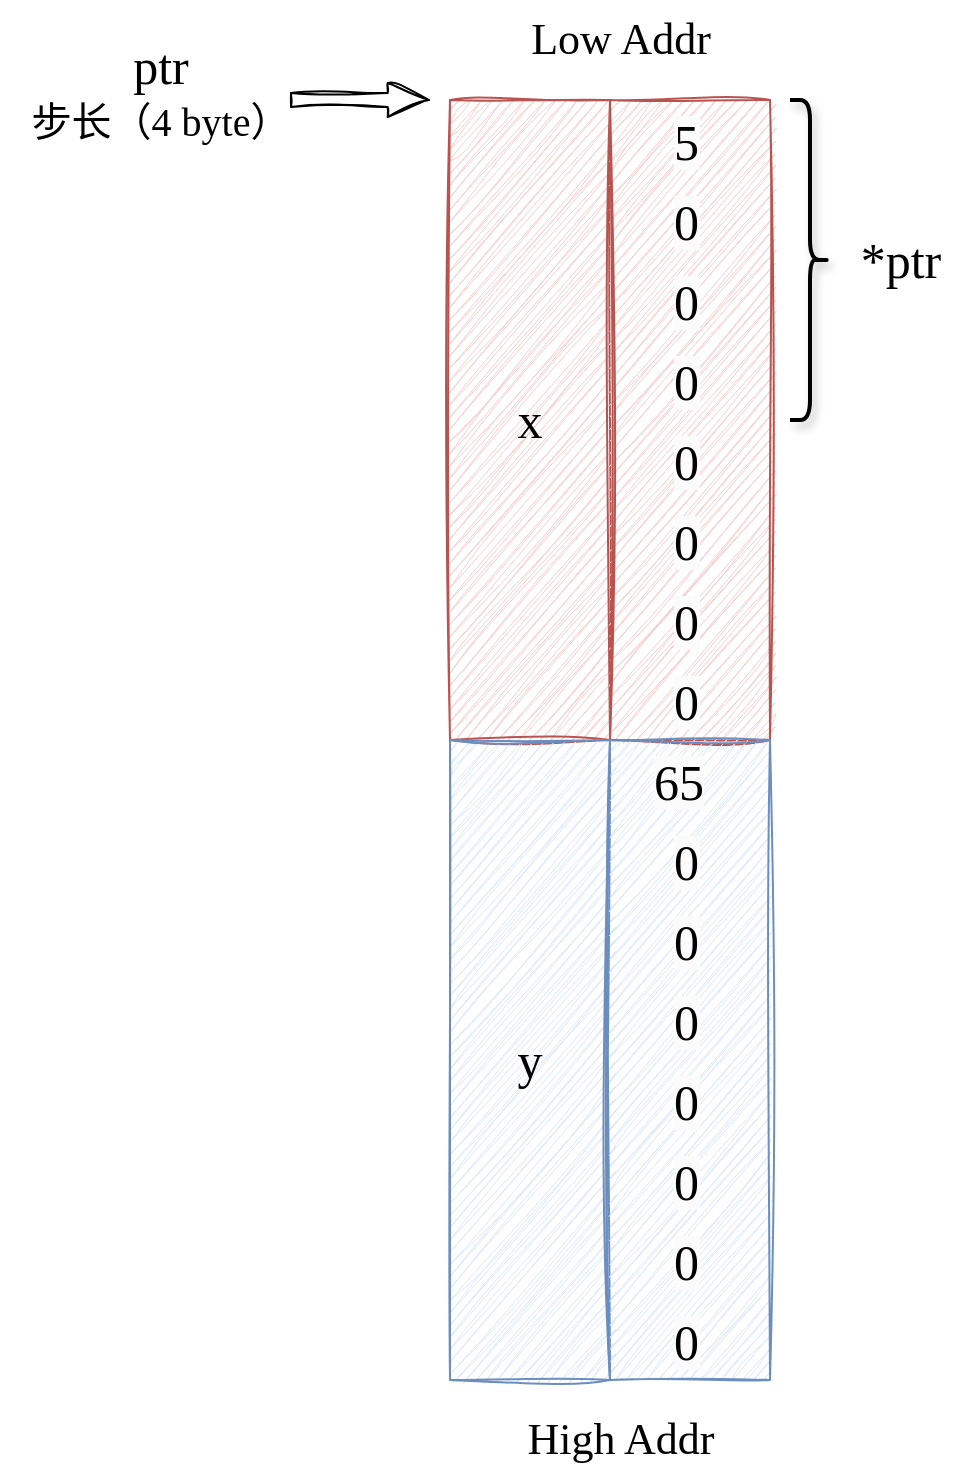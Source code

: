 <mxfile version="22.0.6" type="github">
  <diagram name="第 1 页" id="pat_4hXew9VAyKblo6Y8">
    <mxGraphModel dx="2026" dy="1111" grid="1" gridSize="10" guides="1" tooltips="1" connect="1" arrows="1" fold="1" page="1" pageScale="1" pageWidth="827" pageHeight="1169" math="0" shadow="0">
      <root>
        <mxCell id="0" />
        <mxCell id="1" parent="0" />
        <mxCell id="rZE-DujH-uAirAWZuN_i-8" value="&lt;font face=&quot;Comic Sans MS&quot; style=&quot;font-size: 25px;&quot;&gt;x&lt;/font&gt;" style="rounded=0;whiteSpace=wrap;html=1;fillColor=#f8cecc;strokeColor=#b85450;sketch=1;curveFitting=1;jiggle=2;shadow=0;" vertex="1" parent="1">
          <mxGeometry x="360" y="200" width="80" height="320" as="geometry" />
        </mxCell>
        <mxCell id="rZE-DujH-uAirAWZuN_i-9" value="&lt;font face=&quot;Comic Sans MS&quot; style=&quot;font-size: 25px;&quot;&gt;y&lt;/font&gt;" style="rounded=0;whiteSpace=wrap;html=1;fillColor=#dae8fc;strokeColor=#6c8ebf;sketch=1;curveFitting=1;jiggle=2;" vertex="1" parent="1">
          <mxGeometry x="360" y="520" width="80" height="320" as="geometry" />
        </mxCell>
        <mxCell id="rZE-DujH-uAirAWZuN_i-10" value="" style="endArrow=classic;html=1;rounded=0;fontFamily=Helvetica;fontSize=12;fontColor=default;sketch=1;curveFitting=1;jiggle=2;shape=flexArrow;endWidth=9;endSize=6.56;width=7;" edge="1" parent="1">
          <mxGeometry width="50" height="50" relative="1" as="geometry">
            <mxPoint x="280" y="200" as="sourcePoint" />
            <mxPoint x="350" y="200" as="targetPoint" />
          </mxGeometry>
        </mxCell>
        <mxCell id="rZE-DujH-uAirAWZuN_i-11" value="&lt;font style=&quot;&quot; face=&quot;Comic Sans MS&quot;&gt;&lt;span style=&quot;font-size: 25px;&quot;&gt;ptr&lt;/span&gt;&lt;br&gt;&lt;font style=&quot;font-size: 20px;&quot;&gt;步长（4 byte）&lt;/font&gt;&lt;br&gt;&lt;/font&gt;" style="text;html=1;align=center;verticalAlign=middle;resizable=0;points=[];autosize=1;strokeColor=none;fillColor=none;fontSize=12;fontFamily=Helvetica;fontColor=default;" vertex="1" parent="1">
          <mxGeometry x="135" y="160" width="160" height="70" as="geometry" />
        </mxCell>
        <mxCell id="rZE-DujH-uAirAWZuN_i-12" value="" style="rounded=0;whiteSpace=wrap;html=1;fillColor=#f8cecc;strokeColor=#b85450;sketch=1;curveFitting=1;jiggle=2;shadow=0;" vertex="1" parent="1">
          <mxGeometry x="440" y="200" width="80" height="320" as="geometry" />
        </mxCell>
        <mxCell id="rZE-DujH-uAirAWZuN_i-13" value="" style="rounded=0;whiteSpace=wrap;html=1;fillColor=#dae8fc;strokeColor=#6c8ebf;sketch=1;curveFitting=1;jiggle=2;shadow=0;" vertex="1" parent="1">
          <mxGeometry x="440" y="520" width="80" height="320" as="geometry" />
        </mxCell>
        <mxCell id="rZE-DujH-uAirAWZuN_i-14" value="&lt;span style=&quot;color: rgb(0, 0, 0); font-family: &amp;quot;Comic Sans MS&amp;quot;; font-size: 25px; font-style: normal; font-variant-ligatures: normal; font-variant-caps: normal; font-weight: 400; letter-spacing: normal; orphans: 2; text-align: center; text-indent: 0px; text-transform: none; widows: 2; word-spacing: 0px; -webkit-text-stroke-width: 0px; background-color: rgb(251, 251, 251); text-decoration-thickness: initial; text-decoration-style: initial; text-decoration-color: initial; float: none; display: inline !important;&quot;&gt;5&lt;/span&gt;" style="text;whiteSpace=wrap;html=1;fontSize=12;fontFamily=Helvetica;fontColor=default;" vertex="1" parent="1">
          <mxGeometry x="470" y="200" width="20" height="50" as="geometry" />
        </mxCell>
        <mxCell id="rZE-DujH-uAirAWZuN_i-15" value="&lt;span style=&quot;color: rgb(0, 0, 0); font-family: &amp;quot;Comic Sans MS&amp;quot;; font-size: 25px; font-style: normal; font-variant-ligatures: normal; font-variant-caps: normal; font-weight: 400; letter-spacing: normal; orphans: 2; text-align: center; text-indent: 0px; text-transform: none; widows: 2; word-spacing: 0px; -webkit-text-stroke-width: 0px; background-color: rgb(251, 251, 251); text-decoration-thickness: initial; text-decoration-style: initial; text-decoration-color: initial; float: none; display: inline !important;&quot;&gt;0&lt;/span&gt;" style="text;whiteSpace=wrap;html=1;fontSize=12;fontFamily=Helvetica;fontColor=default;" vertex="1" parent="1">
          <mxGeometry x="470" y="240" width="20" height="50" as="geometry" />
        </mxCell>
        <mxCell id="rZE-DujH-uAirAWZuN_i-16" value="&lt;span style=&quot;color: rgb(0, 0, 0); font-family: &amp;quot;Comic Sans MS&amp;quot;; font-size: 25px; font-style: normal; font-variant-ligatures: normal; font-variant-caps: normal; font-weight: 400; letter-spacing: normal; orphans: 2; text-align: center; text-indent: 0px; text-transform: none; widows: 2; word-spacing: 0px; -webkit-text-stroke-width: 0px; background-color: rgb(251, 251, 251); text-decoration-thickness: initial; text-decoration-style: initial; text-decoration-color: initial; float: none; display: inline !important;&quot;&gt;0&lt;/span&gt;" style="text;whiteSpace=wrap;html=1;fontSize=12;fontFamily=Helvetica;fontColor=default;" vertex="1" parent="1">
          <mxGeometry x="470" y="280" width="20" height="50" as="geometry" />
        </mxCell>
        <mxCell id="rZE-DujH-uAirAWZuN_i-17" value="&lt;span style=&quot;color: rgb(0, 0, 0); font-family: &amp;quot;Comic Sans MS&amp;quot;; font-size: 25px; font-style: normal; font-variant-ligatures: normal; font-variant-caps: normal; font-weight: 400; letter-spacing: normal; orphans: 2; text-align: center; text-indent: 0px; text-transform: none; widows: 2; word-spacing: 0px; -webkit-text-stroke-width: 0px; background-color: rgb(251, 251, 251); text-decoration-thickness: initial; text-decoration-style: initial; text-decoration-color: initial; float: none; display: inline !important;&quot;&gt;0&lt;/span&gt;" style="text;whiteSpace=wrap;html=1;fontSize=12;fontFamily=Helvetica;fontColor=default;" vertex="1" parent="1">
          <mxGeometry x="470" y="320" width="20" height="50" as="geometry" />
        </mxCell>
        <mxCell id="rZE-DujH-uAirAWZuN_i-18" value="&lt;span style=&quot;color: rgb(0, 0, 0); font-family: &amp;quot;Comic Sans MS&amp;quot;; font-size: 25px; font-style: normal; font-variant-ligatures: normal; font-variant-caps: normal; font-weight: 400; letter-spacing: normal; orphans: 2; text-align: center; text-indent: 0px; text-transform: none; widows: 2; word-spacing: 0px; -webkit-text-stroke-width: 0px; background-color: rgb(251, 251, 251); text-decoration-thickness: initial; text-decoration-style: initial; text-decoration-color: initial; float: none; display: inline !important;&quot;&gt;0&lt;/span&gt;" style="text;whiteSpace=wrap;html=1;fontSize=12;fontFamily=Helvetica;fontColor=default;" vertex="1" parent="1">
          <mxGeometry x="470" y="360" width="20" height="50" as="geometry" />
        </mxCell>
        <mxCell id="rZE-DujH-uAirAWZuN_i-19" value="&lt;span style=&quot;color: rgb(0, 0, 0); font-family: &amp;quot;Comic Sans MS&amp;quot;; font-size: 25px; font-style: normal; font-variant-ligatures: normal; font-variant-caps: normal; font-weight: 400; letter-spacing: normal; orphans: 2; text-align: center; text-indent: 0px; text-transform: none; widows: 2; word-spacing: 0px; -webkit-text-stroke-width: 0px; background-color: rgb(251, 251, 251); text-decoration-thickness: initial; text-decoration-style: initial; text-decoration-color: initial; float: none; display: inline !important;&quot;&gt;0&lt;/span&gt;" style="text;whiteSpace=wrap;html=1;fontSize=12;fontFamily=Helvetica;fontColor=default;" vertex="1" parent="1">
          <mxGeometry x="470" y="400" width="20" height="50" as="geometry" />
        </mxCell>
        <mxCell id="rZE-DujH-uAirAWZuN_i-20" value="&lt;span style=&quot;color: rgb(0, 0, 0); font-family: &amp;quot;Comic Sans MS&amp;quot;; font-size: 25px; font-style: normal; font-variant-ligatures: normal; font-variant-caps: normal; font-weight: 400; letter-spacing: normal; orphans: 2; text-align: center; text-indent: 0px; text-transform: none; widows: 2; word-spacing: 0px; -webkit-text-stroke-width: 0px; background-color: rgb(251, 251, 251); text-decoration-thickness: initial; text-decoration-style: initial; text-decoration-color: initial; float: none; display: inline !important;&quot;&gt;0&lt;/span&gt;" style="text;whiteSpace=wrap;html=1;fontSize=12;fontFamily=Helvetica;fontColor=default;" vertex="1" parent="1">
          <mxGeometry x="470" y="440" width="20" height="50" as="geometry" />
        </mxCell>
        <mxCell id="rZE-DujH-uAirAWZuN_i-21" value="&lt;span style=&quot;color: rgb(0, 0, 0); font-family: &amp;quot;Comic Sans MS&amp;quot;; font-size: 25px; font-style: normal; font-variant-ligatures: normal; font-variant-caps: normal; font-weight: 400; letter-spacing: normal; orphans: 2; text-align: center; text-indent: 0px; text-transform: none; widows: 2; word-spacing: 0px; -webkit-text-stroke-width: 0px; background-color: rgb(251, 251, 251); text-decoration-thickness: initial; text-decoration-style: initial; text-decoration-color: initial; float: none; display: inline !important;&quot;&gt;0&lt;/span&gt;" style="text;whiteSpace=wrap;html=1;fontSize=12;fontFamily=Helvetica;fontColor=default;" vertex="1" parent="1">
          <mxGeometry x="470" y="480" width="20" height="50" as="geometry" />
        </mxCell>
        <mxCell id="rZE-DujH-uAirAWZuN_i-22" value="&lt;span style=&quot;color: rgb(0, 0, 0); font-family: &amp;quot;Comic Sans MS&amp;quot;; font-size: 25px; font-style: normal; font-variant-ligatures: normal; font-variant-caps: normal; font-weight: 400; letter-spacing: normal; orphans: 2; text-align: center; text-indent: 0px; text-transform: none; widows: 2; word-spacing: 0px; -webkit-text-stroke-width: 0px; background-color: rgb(251, 251, 251); text-decoration-thickness: initial; text-decoration-style: initial; text-decoration-color: initial; float: none; display: inline !important;&quot;&gt;65&lt;/span&gt;" style="text;whiteSpace=wrap;html=1;fontSize=12;fontFamily=Helvetica;fontColor=default;" vertex="1" parent="1">
          <mxGeometry x="460" y="520" width="30" height="50" as="geometry" />
        </mxCell>
        <mxCell id="rZE-DujH-uAirAWZuN_i-23" value="&lt;span style=&quot;color: rgb(0, 0, 0); font-family: &amp;quot;Comic Sans MS&amp;quot;; font-size: 25px; font-style: normal; font-variant-ligatures: normal; font-variant-caps: normal; font-weight: 400; letter-spacing: normal; orphans: 2; text-align: center; text-indent: 0px; text-transform: none; widows: 2; word-spacing: 0px; -webkit-text-stroke-width: 0px; background-color: rgb(251, 251, 251); text-decoration-thickness: initial; text-decoration-style: initial; text-decoration-color: initial; float: none; display: inline !important;&quot;&gt;0&lt;/span&gt;" style="text;whiteSpace=wrap;html=1;fontSize=12;fontFamily=Helvetica;fontColor=default;" vertex="1" parent="1">
          <mxGeometry x="470" y="560" width="20" height="50" as="geometry" />
        </mxCell>
        <mxCell id="rZE-DujH-uAirAWZuN_i-24" value="&lt;span style=&quot;color: rgb(0, 0, 0); font-family: &amp;quot;Comic Sans MS&amp;quot;; font-size: 25px; font-style: normal; font-variant-ligatures: normal; font-variant-caps: normal; font-weight: 400; letter-spacing: normal; orphans: 2; text-align: center; text-indent: 0px; text-transform: none; widows: 2; word-spacing: 0px; -webkit-text-stroke-width: 0px; background-color: rgb(251, 251, 251); text-decoration-thickness: initial; text-decoration-style: initial; text-decoration-color: initial; float: none; display: inline !important;&quot;&gt;0&lt;/span&gt;" style="text;whiteSpace=wrap;html=1;fontSize=12;fontFamily=Helvetica;fontColor=default;" vertex="1" parent="1">
          <mxGeometry x="470" y="600" width="20" height="50" as="geometry" />
        </mxCell>
        <mxCell id="rZE-DujH-uAirAWZuN_i-25" value="&lt;span style=&quot;color: rgb(0, 0, 0); font-family: &amp;quot;Comic Sans MS&amp;quot;; font-size: 25px; font-style: normal; font-variant-ligatures: normal; font-variant-caps: normal; font-weight: 400; letter-spacing: normal; orphans: 2; text-align: center; text-indent: 0px; text-transform: none; widows: 2; word-spacing: 0px; -webkit-text-stroke-width: 0px; background-color: rgb(251, 251, 251); text-decoration-thickness: initial; text-decoration-style: initial; text-decoration-color: initial; float: none; display: inline !important;&quot;&gt;0&lt;/span&gt;" style="text;whiteSpace=wrap;html=1;fontSize=12;fontFamily=Helvetica;fontColor=default;" vertex="1" parent="1">
          <mxGeometry x="470" y="640" width="20" height="50" as="geometry" />
        </mxCell>
        <mxCell id="rZE-DujH-uAirAWZuN_i-26" value="&lt;span style=&quot;color: rgb(0, 0, 0); font-family: &amp;quot;Comic Sans MS&amp;quot;; font-size: 25px; font-style: normal; font-variant-ligatures: normal; font-variant-caps: normal; font-weight: 400; letter-spacing: normal; orphans: 2; text-align: center; text-indent: 0px; text-transform: none; widows: 2; word-spacing: 0px; -webkit-text-stroke-width: 0px; background-color: rgb(251, 251, 251); text-decoration-thickness: initial; text-decoration-style: initial; text-decoration-color: initial; float: none; display: inline !important;&quot;&gt;0&lt;/span&gt;" style="text;whiteSpace=wrap;html=1;fontSize=12;fontFamily=Helvetica;fontColor=default;" vertex="1" parent="1">
          <mxGeometry x="470" y="680" width="20" height="50" as="geometry" />
        </mxCell>
        <mxCell id="rZE-DujH-uAirAWZuN_i-27" value="&lt;span style=&quot;color: rgb(0, 0, 0); font-family: &amp;quot;Comic Sans MS&amp;quot;; font-size: 25px; font-style: normal; font-variant-ligatures: normal; font-variant-caps: normal; font-weight: 400; letter-spacing: normal; orphans: 2; text-align: center; text-indent: 0px; text-transform: none; widows: 2; word-spacing: 0px; -webkit-text-stroke-width: 0px; background-color: rgb(251, 251, 251); text-decoration-thickness: initial; text-decoration-style: initial; text-decoration-color: initial; float: none; display: inline !important;&quot;&gt;0&lt;/span&gt;" style="text;whiteSpace=wrap;html=1;fontSize=12;fontFamily=Helvetica;fontColor=default;" vertex="1" parent="1">
          <mxGeometry x="470" y="720" width="20" height="50" as="geometry" />
        </mxCell>
        <mxCell id="rZE-DujH-uAirAWZuN_i-28" value="&lt;span style=&quot;color: rgb(0, 0, 0); font-family: &amp;quot;Comic Sans MS&amp;quot;; font-size: 25px; font-style: normal; font-variant-ligatures: normal; font-variant-caps: normal; font-weight: 400; letter-spacing: normal; orphans: 2; text-align: center; text-indent: 0px; text-transform: none; widows: 2; word-spacing: 0px; -webkit-text-stroke-width: 0px; background-color: rgb(251, 251, 251); text-decoration-thickness: initial; text-decoration-style: initial; text-decoration-color: initial; float: none; display: inline !important;&quot;&gt;0&lt;/span&gt;" style="text;whiteSpace=wrap;html=1;fontSize=12;fontFamily=Helvetica;fontColor=default;" vertex="1" parent="1">
          <mxGeometry x="470" y="760" width="20" height="50" as="geometry" />
        </mxCell>
        <mxCell id="rZE-DujH-uAirAWZuN_i-29" value="&lt;span style=&quot;color: rgb(0, 0, 0); font-family: &amp;quot;Comic Sans MS&amp;quot;; font-size: 25px; font-style: normal; font-variant-ligatures: normal; font-variant-caps: normal; font-weight: 400; letter-spacing: normal; orphans: 2; text-align: center; text-indent: 0px; text-transform: none; widows: 2; word-spacing: 0px; -webkit-text-stroke-width: 0px; background-color: rgb(251, 251, 251); text-decoration-thickness: initial; text-decoration-style: initial; text-decoration-color: initial; float: none; display: inline !important;&quot;&gt;0&lt;/span&gt;" style="text;whiteSpace=wrap;html=1;fontSize=12;fontFamily=Helvetica;fontColor=default;" vertex="1" parent="1">
          <mxGeometry x="470" y="800" width="20" height="50" as="geometry" />
        </mxCell>
        <mxCell id="rZE-DujH-uAirAWZuN_i-30" value="&lt;font face=&quot;Comic Sans MS&quot;&gt;&lt;span style=&quot;font-size: 22px;&quot;&gt;Low Addr&lt;/span&gt;&lt;/font&gt;" style="text;html=1;align=center;verticalAlign=middle;resizable=0;points=[];autosize=1;strokeColor=none;fillColor=none;fontSize=12;fontFamily=Helvetica;fontColor=default;" vertex="1" parent="1">
          <mxGeometry x="385" y="150" width="120" height="40" as="geometry" />
        </mxCell>
        <mxCell id="rZE-DujH-uAirAWZuN_i-31" value="&lt;font face=&quot;Comic Sans MS&quot;&gt;&lt;span style=&quot;font-size: 22px;&quot;&gt;High Addr&lt;/span&gt;&lt;/font&gt;" style="text;html=1;align=center;verticalAlign=middle;resizable=0;points=[];autosize=1;strokeColor=none;fillColor=none;fontSize=12;fontFamily=Helvetica;fontColor=default;" vertex="1" parent="1">
          <mxGeometry x="380" y="850" width="130" height="40" as="geometry" />
        </mxCell>
        <mxCell id="rZE-DujH-uAirAWZuN_i-32" value="" style="shape=curlyBracket;whiteSpace=wrap;html=1;rounded=1;flipH=1;labelPosition=right;verticalLabelPosition=middle;align=left;verticalAlign=middle;fontFamily=Helvetica;fontSize=12;fontColor=default;fillColor=none;gradientColor=none;strokeWidth=2;shadow=1;" vertex="1" parent="1">
          <mxGeometry x="530" y="200" width="20" height="160" as="geometry" />
        </mxCell>
        <mxCell id="rZE-DujH-uAirAWZuN_i-34" value="&lt;font style=&quot;&quot; face=&quot;Comic Sans MS&quot;&gt;&lt;span style=&quot;font-size: 25px;&quot;&gt;*ptr&lt;/span&gt;&lt;br&gt;&lt;/font&gt;" style="text;html=1;align=center;verticalAlign=middle;resizable=0;points=[];autosize=1;strokeColor=none;fillColor=none;fontSize=12;fontFamily=Helvetica;fontColor=default;" vertex="1" parent="1">
          <mxGeometry x="550" y="260" width="70" height="40" as="geometry" />
        </mxCell>
      </root>
    </mxGraphModel>
  </diagram>
</mxfile>
